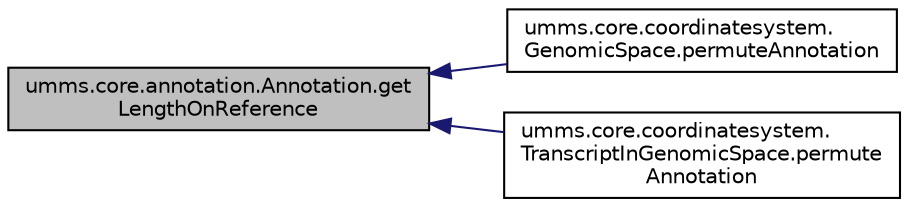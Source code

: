digraph "umms.core.annotation.Annotation.getLengthOnReference"
{
  edge [fontname="Helvetica",fontsize="10",labelfontname="Helvetica",labelfontsize="10"];
  node [fontname="Helvetica",fontsize="10",shape=record];
  rankdir="LR";
  Node1 [label="umms.core.annotation.Annotation.get\lLengthOnReference",height=0.2,width=0.4,color="black", fillcolor="grey75", style="filled" fontcolor="black"];
  Node1 -> Node2 [dir="back",color="midnightblue",fontsize="10",style="solid"];
  Node2 [label="umms.core.coordinatesystem.\lGenomicSpace.permuteAnnotation",height=0.2,width=0.4,color="black", fillcolor="white", style="filled",URL="$classumms_1_1core_1_1coordinatesystem_1_1_genomic_space.html#a3096f1aa961085946b4e9481de1e95af"];
  Node1 -> Node3 [dir="back",color="midnightblue",fontsize="10",style="solid"];
  Node3 [label="umms.core.coordinatesystem.\lTranscriptInGenomicSpace.permute\lAnnotation",height=0.2,width=0.4,color="black", fillcolor="white", style="filled",URL="$classumms_1_1core_1_1coordinatesystem_1_1_transcript_in_genomic_space.html#a098c63ad5f3e392ed32cd9d62a41dc7e"];
}
